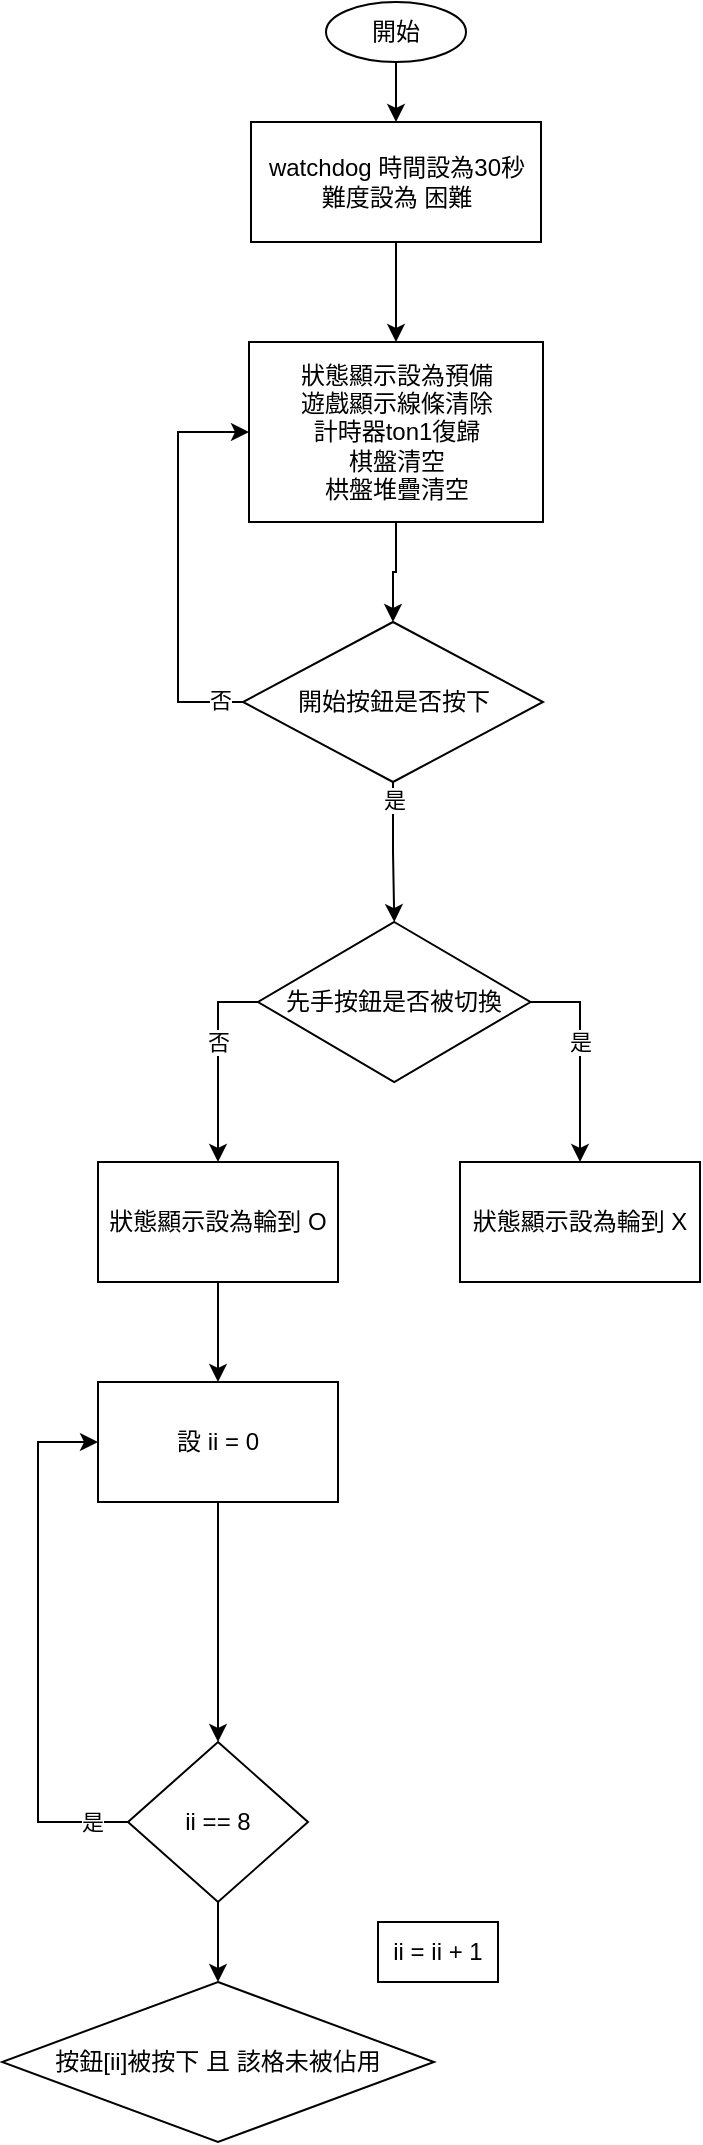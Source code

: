 <mxfile version="21.1.5" type="github">
  <diagram name="Page-1" id="FfktOeWRyp9ujqmmOqWU">
    <mxGraphModel dx="512" dy="328" grid="1" gridSize="10" guides="1" tooltips="1" connect="1" arrows="1" fold="1" page="1" pageScale="1" pageWidth="3300" pageHeight="4681" math="0" shadow="0">
      <root>
        <mxCell id="0" />
        <mxCell id="1" parent="0" />
        <mxCell id="ru_nYEevjtxVmv5qjt3C-4" style="edgeStyle=orthogonalEdgeStyle;rounded=0;orthogonalLoop=1;jettySize=auto;html=1;entryX=0.5;entryY=0;entryDx=0;entryDy=0;" parent="1" source="ru_nYEevjtxVmv5qjt3C-1" target="ru_nYEevjtxVmv5qjt3C-3" edge="1">
          <mxGeometry relative="1" as="geometry" />
        </mxCell>
        <mxCell id="ru_nYEevjtxVmv5qjt3C-1" value="開始" style="ellipse;whiteSpace=wrap;html=1;" parent="1" vertex="1">
          <mxGeometry x="514" y="40" width="70" height="30" as="geometry" />
        </mxCell>
        <mxCell id="ru_nYEevjtxVmv5qjt3C-16" value="" style="edgeStyle=orthogonalEdgeStyle;rounded=0;orthogonalLoop=1;jettySize=auto;html=1;" parent="1" source="ru_nYEevjtxVmv5qjt3C-3" target="ru_nYEevjtxVmv5qjt3C-5" edge="1">
          <mxGeometry relative="1" as="geometry" />
        </mxCell>
        <mxCell id="ru_nYEevjtxVmv5qjt3C-3" value="&lt;div style=&quot;&quot;&gt;&lt;font style=&quot;font-size: 12px;&quot;&gt;watchdog 時間設為30秒&lt;/font&gt;&lt;/div&gt;&lt;div style=&quot;&quot;&gt;&lt;font style=&quot;font-size: 12px;&quot;&gt;難度設為 困難&lt;br&gt;&lt;/font&gt;&lt;/div&gt;" style="rounded=0;whiteSpace=wrap;html=1;" parent="1" vertex="1">
          <mxGeometry x="476.5" y="100" width="145" height="60" as="geometry" />
        </mxCell>
        <mxCell id="ru_nYEevjtxVmv5qjt3C-8" value="" style="edgeStyle=orthogonalEdgeStyle;rounded=0;orthogonalLoop=1;jettySize=auto;html=1;" parent="1" source="ru_nYEevjtxVmv5qjt3C-5" target="ru_nYEevjtxVmv5qjt3C-7" edge="1">
          <mxGeometry relative="1" as="geometry" />
        </mxCell>
        <mxCell id="ru_nYEevjtxVmv5qjt3C-5" value="&lt;div&gt;狀態顯示設為預備&lt;/div&gt;&lt;div&gt;遊戲顯示線條清除&lt;/div&gt;&lt;div&gt;計時器ton1復歸&lt;/div&gt;&lt;div&gt;棋盤清空&lt;/div&gt;&lt;div&gt;栱盤堆疊清空&lt;br&gt;&lt;/div&gt;" style="rounded=0;whiteSpace=wrap;html=1;" parent="1" vertex="1">
          <mxGeometry x="475.5" y="210" width="147" height="90" as="geometry" />
        </mxCell>
        <mxCell id="ru_nYEevjtxVmv5qjt3C-13" style="edgeStyle=orthogonalEdgeStyle;rounded=0;orthogonalLoop=1;jettySize=auto;html=1;exitX=0;exitY=0.5;exitDx=0;exitDy=0;entryX=0;entryY=0.5;entryDx=0;entryDy=0;" parent="1" source="ru_nYEevjtxVmv5qjt3C-7" target="ru_nYEevjtxVmv5qjt3C-5" edge="1">
          <mxGeometry relative="1" as="geometry">
            <Array as="points">
              <mxPoint x="440" y="390" />
              <mxPoint x="440" y="255" />
            </Array>
          </mxGeometry>
        </mxCell>
        <mxCell id="ru_nYEevjtxVmv5qjt3C-14" value="&lt;div&gt;否&lt;/div&gt;" style="edgeLabel;html=1;align=center;verticalAlign=middle;resizable=0;points=[];" parent="ru_nYEevjtxVmv5qjt3C-13" vertex="1" connectable="0">
          <mxGeometry x="-0.888" y="-1" relative="1" as="geometry">
            <mxPoint as="offset" />
          </mxGeometry>
        </mxCell>
        <mxCell id="ru_nYEevjtxVmv5qjt3C-17" value="" style="edgeStyle=orthogonalEdgeStyle;rounded=0;orthogonalLoop=1;jettySize=auto;html=1;" parent="1" source="ru_nYEevjtxVmv5qjt3C-7" target="ru_nYEevjtxVmv5qjt3C-15" edge="1">
          <mxGeometry relative="1" as="geometry" />
        </mxCell>
        <mxCell id="ru_nYEevjtxVmv5qjt3C-18" value="是" style="edgeLabel;html=1;align=center;verticalAlign=middle;resizable=0;points=[];" parent="ru_nYEevjtxVmv5qjt3C-17" vertex="1" connectable="0">
          <mxGeometry x="-0.752" relative="1" as="geometry">
            <mxPoint as="offset" />
          </mxGeometry>
        </mxCell>
        <mxCell id="ru_nYEevjtxVmv5qjt3C-7" value="開始按鈕是否按下" style="rhombus;whiteSpace=wrap;html=1;" parent="1" vertex="1">
          <mxGeometry x="472.5" y="350" width="150" height="80" as="geometry" />
        </mxCell>
        <mxCell id="ru_nYEevjtxVmv5qjt3C-20" style="edgeStyle=orthogonalEdgeStyle;rounded=0;orthogonalLoop=1;jettySize=auto;html=1;exitX=1;exitY=0.5;exitDx=0;exitDy=0;entryX=0.5;entryY=0;entryDx=0;entryDy=0;" parent="1" source="ru_nYEevjtxVmv5qjt3C-15" target="ru_nYEevjtxVmv5qjt3C-19" edge="1">
          <mxGeometry relative="1" as="geometry" />
        </mxCell>
        <mxCell id="ru_nYEevjtxVmv5qjt3C-23" value="是" style="edgeLabel;html=1;align=center;verticalAlign=middle;resizable=0;points=[];" parent="ru_nYEevjtxVmv5qjt3C-20" vertex="1" connectable="0">
          <mxGeometry x="-0.155" relative="1" as="geometry">
            <mxPoint as="offset" />
          </mxGeometry>
        </mxCell>
        <mxCell id="ru_nYEevjtxVmv5qjt3C-22" style="edgeStyle=orthogonalEdgeStyle;rounded=0;orthogonalLoop=1;jettySize=auto;html=1;exitX=0;exitY=0.5;exitDx=0;exitDy=0;entryX=0.5;entryY=0;entryDx=0;entryDy=0;" parent="1" source="ru_nYEevjtxVmv5qjt3C-15" target="ru_nYEevjtxVmv5qjt3C-21" edge="1">
          <mxGeometry relative="1" as="geometry" />
        </mxCell>
        <mxCell id="ru_nYEevjtxVmv5qjt3C-24" value="否" style="edgeLabel;html=1;align=center;verticalAlign=middle;resizable=0;points=[];" parent="ru_nYEevjtxVmv5qjt3C-22" vertex="1" connectable="0">
          <mxGeometry x="-0.166" y="1" relative="1" as="geometry">
            <mxPoint x="-1" y="-2" as="offset" />
          </mxGeometry>
        </mxCell>
        <mxCell id="ru_nYEevjtxVmv5qjt3C-15" value="先手按鈕是否被切換" style="rhombus;whiteSpace=wrap;html=1;" parent="1" vertex="1">
          <mxGeometry x="480" y="500" width="136.25" height="80" as="geometry" />
        </mxCell>
        <mxCell id="ru_nYEevjtxVmv5qjt3C-19" value="狀態顯示設為輪到 X" style="rounded=0;whiteSpace=wrap;html=1;" parent="1" vertex="1">
          <mxGeometry x="581" y="620" width="120" height="60" as="geometry" />
        </mxCell>
        <mxCell id="ru_nYEevjtxVmv5qjt3C-26" value="" style="edgeStyle=orthogonalEdgeStyle;rounded=0;orthogonalLoop=1;jettySize=auto;html=1;" parent="1" source="ru_nYEevjtxVmv5qjt3C-21" target="ru_nYEevjtxVmv5qjt3C-25" edge="1">
          <mxGeometry relative="1" as="geometry" />
        </mxCell>
        <mxCell id="ru_nYEevjtxVmv5qjt3C-21" value="&lt;div&gt;狀態顯示設為輪到 O&lt;/div&gt;" style="rounded=0;whiteSpace=wrap;html=1;" parent="1" vertex="1">
          <mxGeometry x="400" y="620" width="120" height="60" as="geometry" />
        </mxCell>
        <mxCell id="i0ZCOKutsMT3ZvhEn7sT-9" style="edgeStyle=orthogonalEdgeStyle;rounded=0;orthogonalLoop=1;jettySize=auto;html=1;entryX=0.5;entryY=0;entryDx=0;entryDy=0;" edge="1" parent="1" source="ru_nYEevjtxVmv5qjt3C-25" target="ru_nYEevjtxVmv5qjt3C-28">
          <mxGeometry relative="1" as="geometry" />
        </mxCell>
        <mxCell id="ru_nYEevjtxVmv5qjt3C-25" value="設 ii = 0" style="rounded=0;whiteSpace=wrap;html=1;" parent="1" vertex="1">
          <mxGeometry x="400" y="730" width="120" height="60" as="geometry" />
        </mxCell>
        <mxCell id="ru_nYEevjtxVmv5qjt3C-29" style="edgeStyle=orthogonalEdgeStyle;rounded=0;orthogonalLoop=1;jettySize=auto;html=1;exitX=0;exitY=0.5;exitDx=0;exitDy=0;entryX=0;entryY=0.5;entryDx=0;entryDy=0;" parent="1" source="ru_nYEevjtxVmv5qjt3C-28" target="ru_nYEevjtxVmv5qjt3C-25" edge="1">
          <mxGeometry relative="1" as="geometry">
            <Array as="points">
              <mxPoint x="370" y="950" />
              <mxPoint x="370" y="760" />
            </Array>
          </mxGeometry>
        </mxCell>
        <mxCell id="i0ZCOKutsMT3ZvhEn7sT-4" value="&lt;div&gt;是&lt;/div&gt;" style="edgeLabel;html=1;align=center;verticalAlign=middle;resizable=0;points=[];" vertex="1" connectable="0" parent="ru_nYEevjtxVmv5qjt3C-29">
          <mxGeometry x="-0.888" y="2" relative="1" as="geometry">
            <mxPoint x="-3" y="-2" as="offset" />
          </mxGeometry>
        </mxCell>
        <mxCell id="i0ZCOKutsMT3ZvhEn7sT-6" value="" style="edgeStyle=orthogonalEdgeStyle;rounded=0;orthogonalLoop=1;jettySize=auto;html=1;" edge="1" parent="1" source="ru_nYEevjtxVmv5qjt3C-28" target="i0ZCOKutsMT3ZvhEn7sT-5">
          <mxGeometry relative="1" as="geometry" />
        </mxCell>
        <mxCell id="ru_nYEevjtxVmv5qjt3C-28" value="ii == 8" style="rhombus;whiteSpace=wrap;html=1;" parent="1" vertex="1">
          <mxGeometry x="415" y="910" width="90" height="80" as="geometry" />
        </mxCell>
        <mxCell id="i0ZCOKutsMT3ZvhEn7sT-5" value="按鈕[ii]被按下 且 該格未被佔用" style="rhombus;whiteSpace=wrap;html=1;" vertex="1" parent="1">
          <mxGeometry x="352" y="1030" width="216" height="80" as="geometry" />
        </mxCell>
        <mxCell id="i0ZCOKutsMT3ZvhEn7sT-15" value="&lt;div&gt;ii = ii + 1&lt;/div&gt;" style="rounded=0;whiteSpace=wrap;html=1;" vertex="1" parent="1">
          <mxGeometry x="540" y="1000" width="60" height="30" as="geometry" />
        </mxCell>
      </root>
    </mxGraphModel>
  </diagram>
</mxfile>
